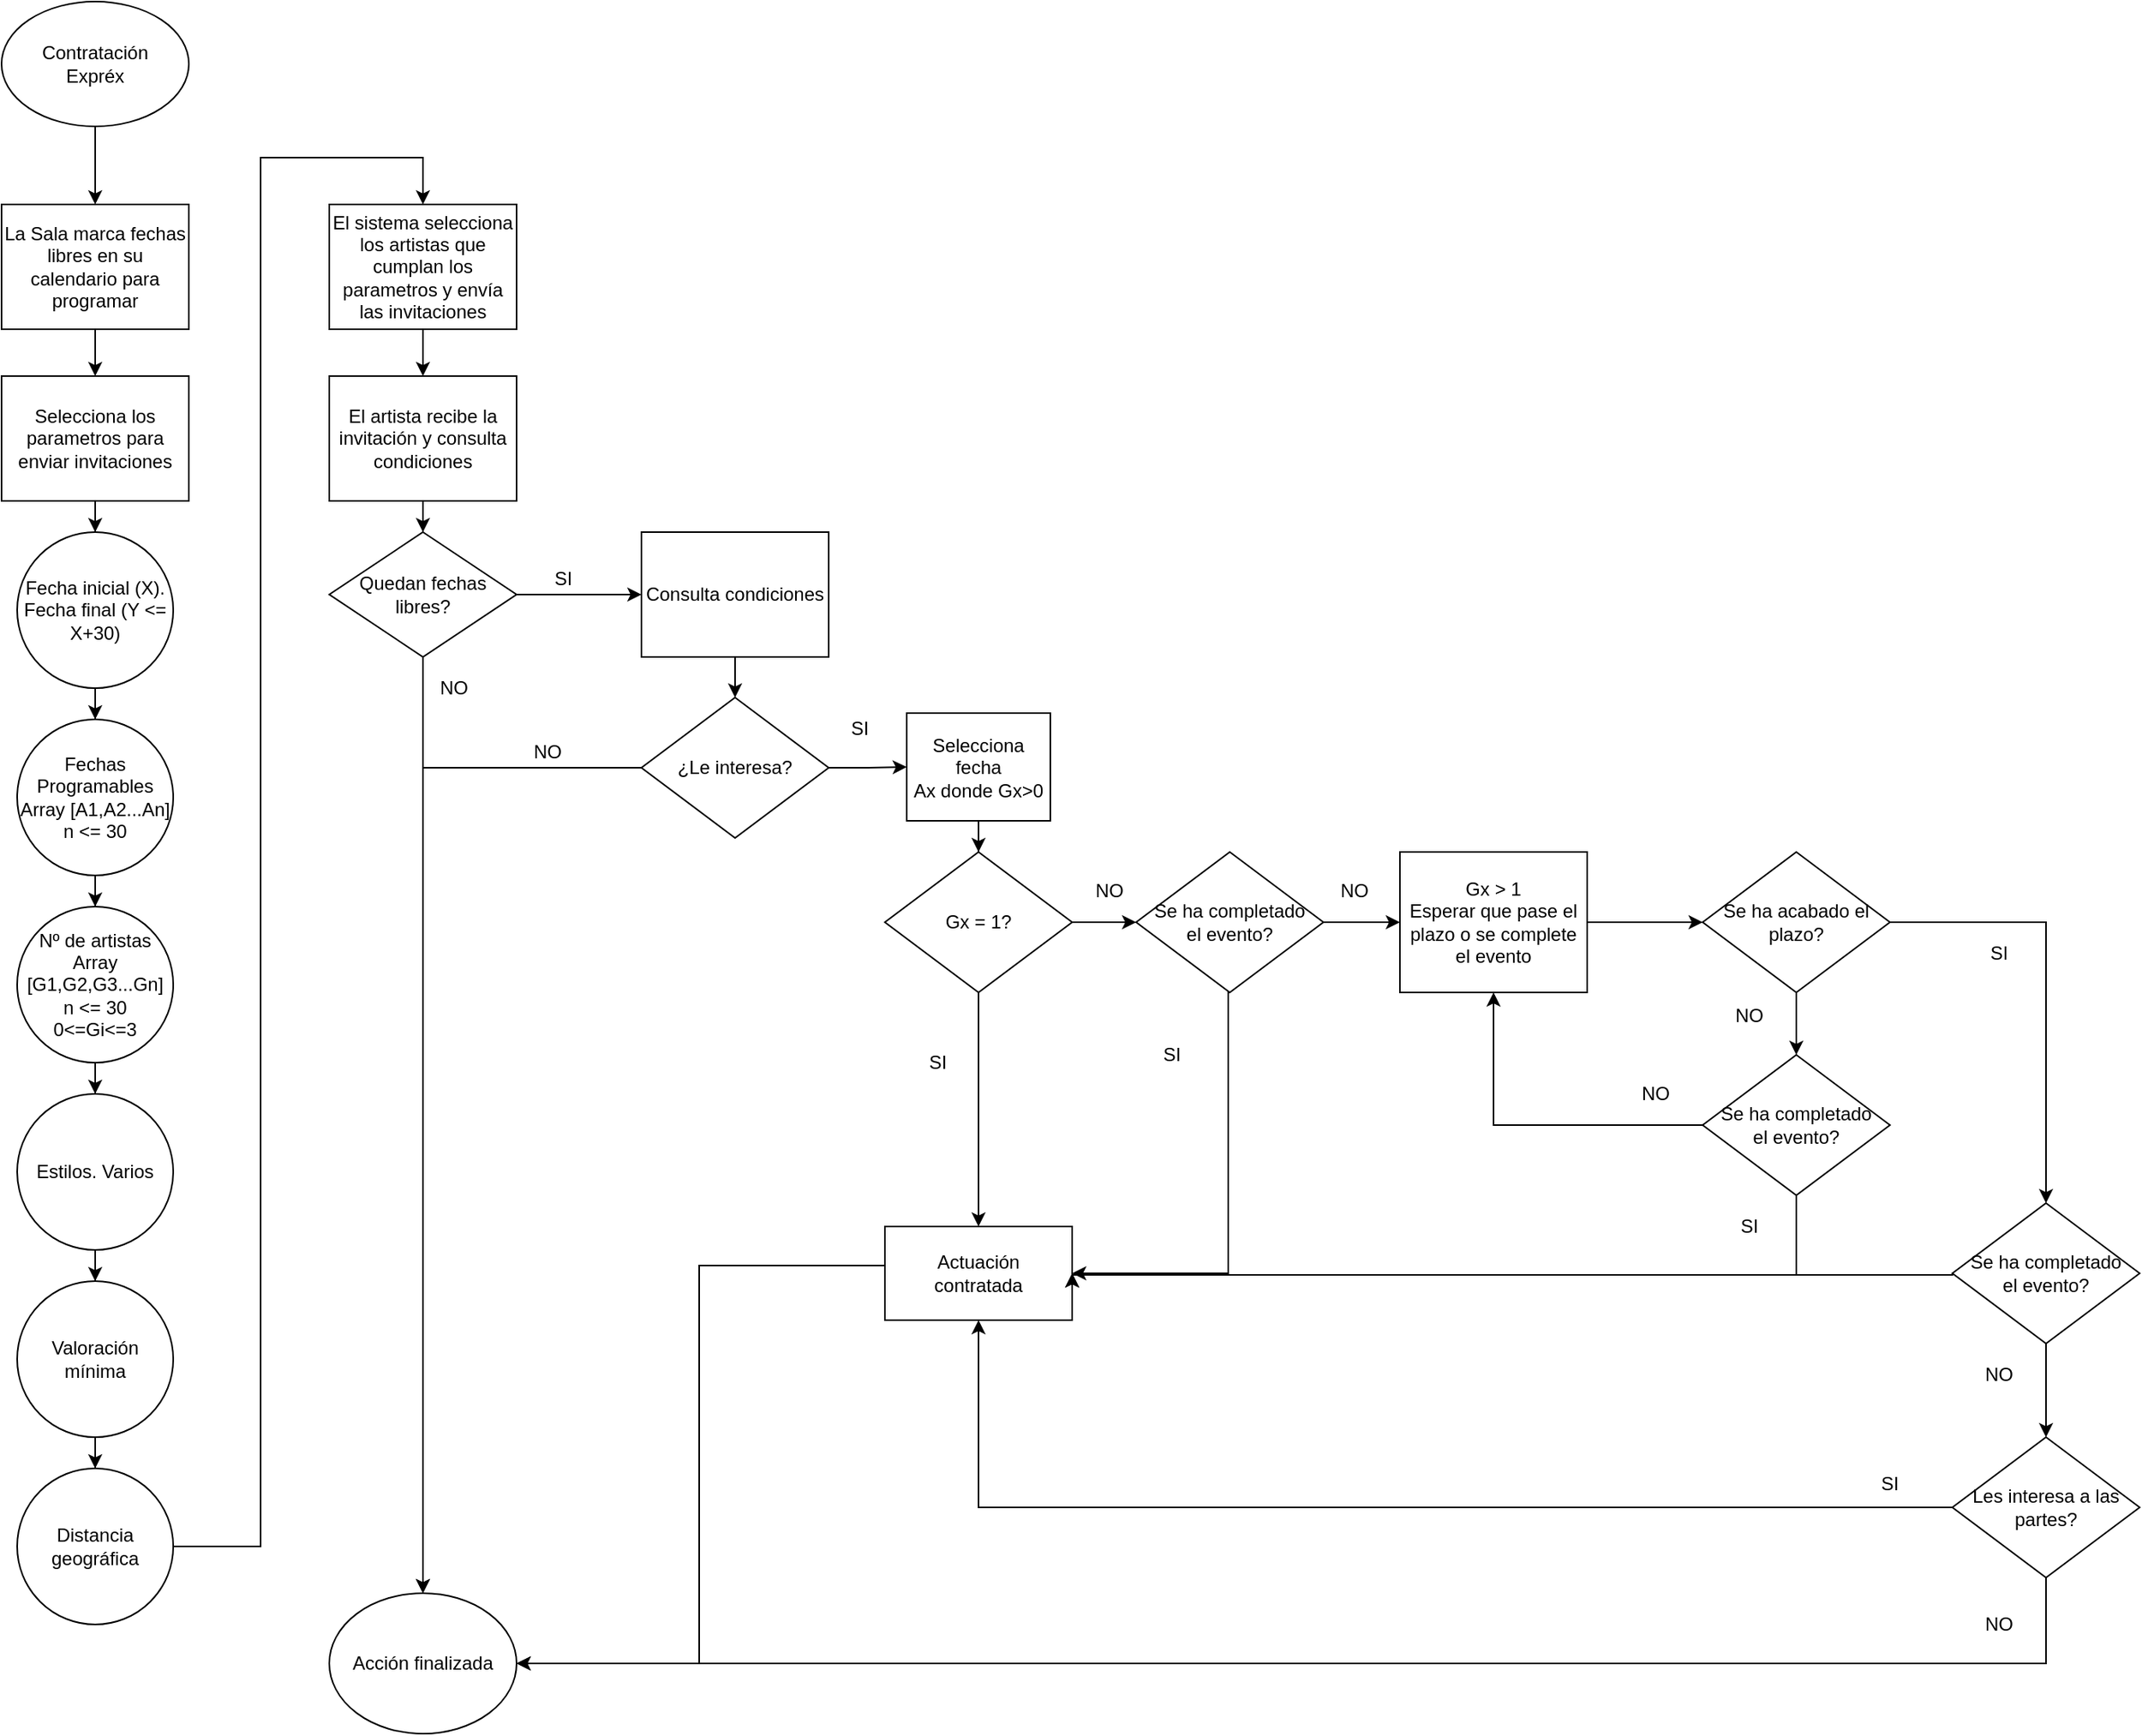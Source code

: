 <mxfile version="25.0.2">
  <diagram id="08364719-37a2-eb97-390a-0d10137c96f5" name="Page-1">
    <mxGraphModel dx="1434" dy="854" grid="1" gridSize="10" guides="1" tooltips="1" connect="1" arrows="1" fold="1" page="1" pageScale="1" pageWidth="827" pageHeight="1169" background="#ffffff" math="0" shadow="0">
      <root>
        <mxCell id="0" />
        <mxCell id="1" parent="0" />
        <mxCell id="4" value="" style="edgeStyle=orthogonalEdgeStyle;rounded=0;html=1;jettySize=auto;orthogonalLoop=1;" parent="1" source="2" target="3" edge="1">
          <mxGeometry relative="1" as="geometry" />
        </mxCell>
        <mxCell id="2" value="Contratación&lt;div&gt;Expréx&lt;/div&gt;" style="ellipse;whiteSpace=wrap;html=1;" parent="1" vertex="1">
          <mxGeometry x="100" y="30" width="120" height="80" as="geometry" />
        </mxCell>
        <mxCell id="7" value="" style="edgeStyle=orthogonalEdgeStyle;rounded=0;html=1;jettySize=auto;orthogonalLoop=1;" parent="1" source="3" target="6" edge="1">
          <mxGeometry relative="1" as="geometry" />
        </mxCell>
        <mxCell id="3" value="La Sala marca fechas libres en su calendario para programar" style="rectangle;whiteSpace=wrap;html=1;" parent="1" vertex="1">
          <mxGeometry x="100" y="160" width="120" height="80" as="geometry" />
        </mxCell>
        <mxCell id="24" value="" style="edgeStyle=orthogonalEdgeStyle;rounded=0;html=1;jettySize=auto;orthogonalLoop=1;" parent="1" source="6" target="23" edge="1">
          <mxGeometry relative="1" as="geometry" />
        </mxCell>
        <mxCell id="6" value="Selecciona los parametros para enviar invitaciones" style="rectangle;whiteSpace=wrap;html=1;" parent="1" vertex="1">
          <mxGeometry x="100" y="270" width="120" height="80" as="geometry" />
        </mxCell>
        <mxCell id="28" value="" style="edgeStyle=orthogonalEdgeStyle;rounded=0;html=1;jettySize=auto;orthogonalLoop=1;" parent="1" source="23" target="27" edge="1">
          <mxGeometry relative="1" as="geometry" />
        </mxCell>
        <mxCell id="23" value="Fecha inicial (X).&lt;div&gt;Fecha final&amp;nbsp;&lt;span&gt;(Y &amp;lt;= X+30&lt;/span&gt;&lt;span&gt;)&lt;/span&gt;&lt;/div&gt;" style="ellipse;whiteSpace=wrap;html=1;aspect=fixed;" parent="1" vertex="1">
          <mxGeometry x="110" y="370" width="100" height="100" as="geometry" />
        </mxCell>
        <mxCell id="36" value="" style="edgeStyle=orthogonalEdgeStyle;rounded=0;html=1;jettySize=auto;orthogonalLoop=1;" parent="1" source="27" target="35" edge="1">
          <mxGeometry relative="1" as="geometry" />
        </mxCell>
        <mxCell id="27" value="Fechas Programables&lt;div&gt;Array [A1,A2...An]&lt;/div&gt;&lt;div&gt;n &amp;lt;= 30&lt;/div&gt;" style="ellipse;whiteSpace=wrap;html=1;aspect=fixed;" parent="1" vertex="1">
          <mxGeometry x="110" y="490" width="100" height="100" as="geometry" />
        </mxCell>
        <mxCell id="37" style="edgeStyle=orthogonalEdgeStyle;rounded=0;html=1;jettySize=auto;orthogonalLoop=1;entryX=0.5;entryY=0;" parent="1" source="35" target="29" edge="1">
          <mxGeometry relative="1" as="geometry">
            <mxPoint x="160" y="740" as="targetPoint" />
            <Array as="points" />
          </mxGeometry>
        </mxCell>
        <mxCell id="35" value="Nº de artistas&lt;div&gt;Array [G1,G2,G3...Gn]&lt;/div&gt;&lt;div&gt;n &amp;lt;= 30&lt;/div&gt;&lt;div&gt;0&amp;lt;=Gi&amp;lt;=3&lt;/div&gt;" style="ellipse;whiteSpace=wrap;html=1;aspect=fixed;" parent="1" vertex="1">
          <mxGeometry x="110" y="610" width="100" height="100" as="geometry" />
        </mxCell>
        <mxCell id="32" value="" style="edgeStyle=orthogonalEdgeStyle;rounded=0;html=1;jettySize=auto;orthogonalLoop=1;" parent="1" source="29" target="31" edge="1">
          <mxGeometry relative="1" as="geometry" />
        </mxCell>
        <mxCell id="29" value="Estilos. Varios" style="ellipse;whiteSpace=wrap;html=1;aspect=fixed;" parent="1" vertex="1">
          <mxGeometry x="110" y="730" width="100" height="100" as="geometry" />
        </mxCell>
        <mxCell id="34" value="" style="edgeStyle=orthogonalEdgeStyle;rounded=0;html=1;jettySize=auto;orthogonalLoop=1;" parent="1" source="31" target="33" edge="1">
          <mxGeometry relative="1" as="geometry" />
        </mxCell>
        <mxCell id="31" value="Valoración mínima" style="ellipse;whiteSpace=wrap;html=1;aspect=fixed;" parent="1" vertex="1">
          <mxGeometry x="110" y="850" width="100" height="100" as="geometry" />
        </mxCell>
        <mxCell id="38" style="edgeStyle=orthogonalEdgeStyle;rounded=0;html=1;jettySize=auto;orthogonalLoop=1;entryX=0.5;entryY=0;" parent="1" source="33" target="9" edge="1">
          <mxGeometry relative="1" as="geometry">
            <mxPoint x="240" y="1020" as="targetPoint" />
            <Array as="points">
              <mxPoint x="266" y="1020" />
              <mxPoint x="266" y="130" />
              <mxPoint x="370" y="130" />
            </Array>
          </mxGeometry>
        </mxCell>
        <mxCell id="33" value="Distancia geográfica" style="ellipse;whiteSpace=wrap;html=1;aspect=fixed;" parent="1" vertex="1">
          <mxGeometry x="110" y="970" width="100" height="100" as="geometry" />
        </mxCell>
        <mxCell id="12" value="" style="edgeStyle=orthogonalEdgeStyle;rounded=0;html=1;jettySize=auto;orthogonalLoop=1;" parent="1" source="9" target="11" edge="1">
          <mxGeometry relative="1" as="geometry" />
        </mxCell>
        <mxCell id="9" value="El sistema selecciona los artistas que cumplan los parametros y envía las invitaciones" style="rectangle;whiteSpace=wrap;html=1;" parent="1" vertex="1">
          <mxGeometry x="310" y="160" width="120" height="80" as="geometry" />
        </mxCell>
        <mxCell id="14" value="" style="edgeStyle=orthogonalEdgeStyle;rounded=0;html=1;jettySize=auto;orthogonalLoop=1;entryX=0.5;entryY=0;" parent="1" target="13" edge="1">
          <mxGeometry relative="1" as="geometry">
            <mxPoint x="553" y="410" as="sourcePoint" />
            <mxPoint x="553" y="410" as="targetPoint" />
            <Array as="points">
              <mxPoint x="553" y="410" />
            </Array>
          </mxGeometry>
        </mxCell>
        <mxCell id="48" value="" style="edgeStyle=orthogonalEdgeStyle;rounded=0;html=1;jettySize=auto;orthogonalLoop=1;" parent="1" source="11" target="47" edge="1">
          <mxGeometry relative="1" as="geometry" />
        </mxCell>
        <mxCell id="11" value="El artista recibe la invitación y consulta condiciones" style="rectangle;whiteSpace=wrap;html=1;" parent="1" vertex="1">
          <mxGeometry x="310" y="270" width="120" height="80" as="geometry" />
        </mxCell>
        <mxCell id="52" value="" style="edgeStyle=orthogonalEdgeStyle;rounded=0;html=1;jettySize=auto;orthogonalLoop=1;" parent="1" source="47" target="51" edge="1">
          <mxGeometry relative="1" as="geometry" />
        </mxCell>
        <mxCell id="54" value="" style="edgeStyle=orthogonalEdgeStyle;rounded=0;html=1;jettySize=auto;orthogonalLoop=1;entryX=0.5;entryY=0;" parent="1" source="47" target="16" edge="1">
          <mxGeometry relative="1" as="geometry">
            <mxPoint x="370" y="530" as="targetPoint" />
            <Array as="points" />
          </mxGeometry>
        </mxCell>
        <mxCell id="47" value="Quedan fechas libres?" style="rhombus;whiteSpace=wrap;html=1;" parent="1" vertex="1">
          <mxGeometry x="310" y="370" width="120" height="80" as="geometry" />
        </mxCell>
        <mxCell id="51" value="Consulta condiciones" style="rectangle;whiteSpace=wrap;html=1;" parent="1" vertex="1">
          <mxGeometry x="510" y="370" width="120" height="80" as="geometry" />
        </mxCell>
        <mxCell id="17" value="" style="edgeStyle=orthogonalEdgeStyle;rounded=0;html=1;jettySize=auto;orthogonalLoop=1;" parent="1" source="13" target="16" edge="1">
          <mxGeometry relative="1" as="geometry" />
        </mxCell>
        <mxCell id="20" value="" style="edgeStyle=orthogonalEdgeStyle;rounded=0;html=1;jettySize=auto;orthogonalLoop=1;entryX=0;entryY=0.5;" parent="1" source="13" target="19" edge="1">
          <mxGeometry relative="1" as="geometry">
            <mxPoint x="670" y="521" as="targetPoint" />
            <Array as="points">
              <mxPoint x="655" y="521" />
              <mxPoint x="655" y="521" />
            </Array>
          </mxGeometry>
        </mxCell>
        <mxCell id="13" value="¿Le interesa?" style="rhombus;whiteSpace=wrap;html=1;" parent="1" vertex="1">
          <mxGeometry x="510" y="476" width="120" height="90" as="geometry" />
        </mxCell>
        <mxCell id="40" value="" style="edgeStyle=orthogonalEdgeStyle;rounded=0;html=1;jettySize=auto;orthogonalLoop=1;" parent="1" source="19" target="39" edge="1">
          <mxGeometry relative="1" as="geometry" />
        </mxCell>
        <mxCell id="19" value="Selecciona fecha&lt;div&gt;Ax donde Gx&amp;gt;0&lt;/div&gt;" style="rectangle;whiteSpace=wrap;html=1;" parent="1" vertex="1">
          <mxGeometry x="680" y="486" width="92" height="69" as="geometry" />
        </mxCell>
        <mxCell id="57" value="" style="edgeStyle=orthogonalEdgeStyle;rounded=0;html=1;jettySize=auto;orthogonalLoop=1;entryX=0.5;entryY=0;" parent="1" source="39" target="60" edge="1">
          <mxGeometry relative="1" as="geometry">
            <mxPoint x="726" y="745" as="targetPoint" />
            <Array as="points" />
          </mxGeometry>
        </mxCell>
        <mxCell id="110" value="" style="edgeStyle=orthogonalEdgeStyle;rounded=0;html=1;jettySize=auto;orthogonalLoop=1;" parent="1" source="39" target="109" edge="1">
          <mxGeometry relative="1" as="geometry" />
        </mxCell>
        <mxCell id="39" value="Gx = 1?" style="rhombus;whiteSpace=wrap;html=1;" parent="1" vertex="1">
          <mxGeometry x="666" y="575" width="120" height="90" as="geometry" />
        </mxCell>
        <mxCell id="111" value="" style="edgeStyle=orthogonalEdgeStyle;rounded=0;html=1;jettySize=auto;orthogonalLoop=1;" parent="1" source="109" target="44" edge="1">
          <mxGeometry relative="1" as="geometry" />
        </mxCell>
        <mxCell id="113" value="" style="edgeStyle=orthogonalEdgeStyle;rounded=0;html=1;jettySize=auto;orthogonalLoop=1;entryX=1;entryY=0.5;exitX=0.5;exitY=1;" parent="1" source="109" target="60" edge="1">
          <mxGeometry relative="1" as="geometry">
            <mxPoint x="887.0" y="745" as="targetPoint" />
            <Array as="points">
              <mxPoint x="886" y="845" />
            </Array>
          </mxGeometry>
        </mxCell>
        <mxCell id="109" value="Se ha completado&lt;div&gt;el evento?&lt;/div&gt;" style="rhombus;whiteSpace=wrap;html=1;" parent="1" vertex="1">
          <mxGeometry x="827" y="575" width="120" height="90" as="geometry" />
        </mxCell>
        <mxCell id="69" value="" style="edgeStyle=orthogonalEdgeStyle;rounded=0;html=1;jettySize=auto;orthogonalLoop=1;entryX=0;entryY=0.5;" parent="1" source="44" target="70" edge="1">
          <mxGeometry relative="1" as="geometry">
            <mxPoint x="1180" y="620" as="targetPoint" />
            <Array as="points">
              <mxPoint x="1180" y="620" />
            </Array>
          </mxGeometry>
        </mxCell>
        <mxCell id="44" value="Gx &amp;gt; 1&lt;div&gt;Esperar que pase el plazo o se complete&lt;/div&gt;&lt;div&gt;el evento&lt;/div&gt;" style="rectangle;whiteSpace=wrap;html=1;" parent="1" vertex="1">
          <mxGeometry x="996" y="575" width="120" height="90" as="geometry" />
        </mxCell>
        <mxCell id="16" value="Acción finalizada" style="ellipse;whiteSpace=wrap;html=1;" parent="1" vertex="1">
          <mxGeometry x="310" y="1050" width="120" height="90" as="geometry" />
        </mxCell>
        <mxCell id="18" value="NO" style="text;html=1;strokeColor=none;fillColor=none;align=center;verticalAlign=middle;whiteSpace=wrap;rounded=0;" parent="1" vertex="1">
          <mxGeometry x="430" y="501" width="40" height="20" as="geometry" />
        </mxCell>
        <mxCell id="21" style="edgeStyle=orthogonalEdgeStyle;rounded=0;html=1;exitX=0.5;exitY=0;entryX=0.5;entryY=0;jettySize=auto;orthogonalLoop=1;" parent="1" source="18" target="18" edge="1">
          <mxGeometry relative="1" as="geometry" />
        </mxCell>
        <mxCell id="22" value="SI" style="text;html=1;strokeColor=none;fillColor=none;align=center;verticalAlign=middle;whiteSpace=wrap;rounded=0;" parent="1" vertex="1">
          <mxGeometry x="630" y="486" width="40" height="20" as="geometry" />
        </mxCell>
        <mxCell id="43" value="NO" style="text;html=1;strokeColor=none;fillColor=none;align=center;verticalAlign=middle;whiteSpace=wrap;rounded=0;" parent="1" vertex="1">
          <mxGeometry x="790" y="590" width="40" height="20" as="geometry" />
        </mxCell>
        <mxCell id="49" value="SI" style="text;html=1;strokeColor=none;fillColor=none;align=center;verticalAlign=middle;whiteSpace=wrap;rounded=0;" parent="1" vertex="1">
          <mxGeometry x="440" y="390" width="40" height="20" as="geometry" />
        </mxCell>
        <mxCell id="55" value="NO" style="text;html=1;strokeColor=none;fillColor=none;align=center;verticalAlign=middle;whiteSpace=wrap;rounded=0;" parent="1" vertex="1">
          <mxGeometry x="370" y="460" width="40" height="20" as="geometry" />
        </mxCell>
        <mxCell id="58" value="SI" style="text;html=1;strokeColor=none;fillColor=none;align=center;verticalAlign=middle;whiteSpace=wrap;rounded=0;" parent="1" vertex="1">
          <mxGeometry x="680" y="700" width="40" height="20" as="geometry" />
        </mxCell>
        <mxCell id="62" value="" style="edgeStyle=orthogonalEdgeStyle;rounded=0;html=1;jettySize=auto;orthogonalLoop=1;entryX=1;entryY=0.5;exitX=0;exitY=0.5;" parent="1" source="60" target="16" edge="1">
          <mxGeometry relative="1" as="geometry">
            <mxPoint x="540" y="1120" as="targetPoint" />
            <Array as="points">
              <mxPoint x="666" y="840" />
              <mxPoint x="547" y="840" />
              <mxPoint x="547" y="1095" />
            </Array>
          </mxGeometry>
        </mxCell>
        <mxCell id="60" value="Actuación&lt;div&gt;&lt;span style=&quot;line-height: 1.2&quot;&gt;contratada&lt;/span&gt;&lt;/div&gt;" style="rounded=0;whiteSpace=wrap;html=1;" parent="1" vertex="1">
          <mxGeometry x="666" y="815" width="120" height="60" as="geometry" />
        </mxCell>
        <mxCell id="67" value="SI" style="text;html=1;strokeColor=none;fillColor=none;align=center;verticalAlign=middle;whiteSpace=wrap;rounded=0;" parent="1" vertex="1">
          <mxGeometry x="830" y="695" width="40" height="20" as="geometry" />
        </mxCell>
        <mxCell id="72" value="" style="edgeStyle=orthogonalEdgeStyle;rounded=0;html=1;jettySize=auto;orthogonalLoop=1;" parent="1" source="70" target="71" edge="1">
          <mxGeometry relative="1" as="geometry" />
        </mxCell>
        <mxCell id="99" value="" style="edgeStyle=orthogonalEdgeStyle;rounded=0;html=1;jettySize=auto;orthogonalLoop=1;" parent="1" source="70" target="98" edge="1">
          <mxGeometry relative="1" as="geometry" />
        </mxCell>
        <mxCell id="70" value="Se ha acabado el plazo?" style="rhombus;whiteSpace=wrap;html=1;" parent="1" vertex="1">
          <mxGeometry x="1190" y="575" width="120" height="90" as="geometry" />
        </mxCell>
        <mxCell id="102" value="" style="edgeStyle=orthogonalEdgeStyle;rounded=0;html=1;jettySize=auto;orthogonalLoop=1;entryX=1;entryY=0.5;exitX=0.5;exitY=1;" parent="1" source="98" target="60" edge="1">
          <mxGeometry relative="1" as="geometry">
            <mxPoint x="1250" y="875" as="targetPoint" />
            <Array as="points">
              <mxPoint x="1250" y="846" />
            </Array>
          </mxGeometry>
        </mxCell>
        <mxCell id="104" value="" style="edgeStyle=orthogonalEdgeStyle;rounded=0;html=1;jettySize=auto;orthogonalLoop=1;entryX=0.5;entryY=1;" parent="1" source="98" target="44" edge="1">
          <mxGeometry relative="1" as="geometry">
            <mxPoint x="1110" y="750" as="targetPoint" />
            <Array as="points">
              <mxPoint x="1056" y="750" />
            </Array>
          </mxGeometry>
        </mxCell>
        <mxCell id="98" value="Se ha completado&lt;div&gt;el evento?&lt;/div&gt;" style="rhombus;whiteSpace=wrap;html=1;" parent="1" vertex="1">
          <mxGeometry x="1190" y="705" width="120" height="90" as="geometry" />
        </mxCell>
        <mxCell id="76" value="" style="edgeStyle=orthogonalEdgeStyle;rounded=0;html=1;jettySize=auto;orthogonalLoop=1;entryX=1;entryY=0.5;exitX=0;exitY=0.5;" parent="1" source="71" target="60" edge="1">
          <mxGeometry relative="1" as="geometry">
            <mxPoint x="1450" y="745" as="targetPoint" />
            <Array as="points">
              <mxPoint x="1270" y="846" />
              <mxPoint x="1270" y="846" />
            </Array>
          </mxGeometry>
        </mxCell>
        <mxCell id="80" value="" style="edgeStyle=orthogonalEdgeStyle;rounded=0;html=1;jettySize=auto;orthogonalLoop=1;" parent="1" source="71" target="79" edge="1">
          <mxGeometry relative="1" as="geometry" />
        </mxCell>
        <mxCell id="71" value="Se ha completado&lt;div&gt;el evento?&lt;/div&gt;" style="rhombus;whiteSpace=wrap;html=1;" parent="1" vertex="1">
          <mxGeometry x="1350" y="800" width="120" height="90" as="geometry" />
        </mxCell>
        <mxCell id="84" value="" style="edgeStyle=orthogonalEdgeStyle;rounded=0;html=1;jettySize=auto;orthogonalLoop=1;entryX=0.5;entryY=1;exitX=0;exitY=0.5;" parent="1" source="79" target="60" edge="1">
          <mxGeometry relative="1" as="geometry">
            <mxPoint x="1110" y="950" as="targetPoint" />
            <Array as="points">
              <mxPoint x="726" y="995" />
            </Array>
          </mxGeometry>
        </mxCell>
        <mxCell id="79" value="Les interesa a las partes?" style="rhombus;whiteSpace=wrap;html=1;" parent="1" vertex="1">
          <mxGeometry x="1350" y="950" width="120" height="90" as="geometry" />
        </mxCell>
        <mxCell id="90" value="" style="edgeStyle=orthogonalEdgeStyle;rounded=0;html=1;jettySize=auto;orthogonalLoop=1;exitX=0.5;exitY=1;entryX=1;entryY=0.5;" parent="1" source="79" target="16" edge="1">
          <mxGeometry relative="1" as="geometry">
            <mxPoint x="1189.706" y="1095" as="sourcePoint" />
            <mxPoint x="500" y="1040" as="targetPoint" />
            <Array as="points">
              <mxPoint x="1410" y="1095" />
            </Array>
          </mxGeometry>
        </mxCell>
        <mxCell id="74" value="SI" style="text;html=1;strokeColor=none;fillColor=none;align=center;verticalAlign=middle;whiteSpace=wrap;rounded=0;" parent="1" vertex="1">
          <mxGeometry x="1360" y="630" width="40" height="20" as="geometry" />
        </mxCell>
        <mxCell id="77" value="SI" style="text;html=1;strokeColor=none;fillColor=none;align=center;verticalAlign=middle;whiteSpace=wrap;rounded=0;" parent="1" vertex="1">
          <mxGeometry x="1200" y="805" width="40" height="20" as="geometry" />
        </mxCell>
        <mxCell id="81" value="NO" style="text;html=1;strokeColor=none;fillColor=none;align=center;verticalAlign=middle;whiteSpace=wrap;rounded=0;" parent="1" vertex="1">
          <mxGeometry x="1360" y="900" width="40" height="20" as="geometry" />
        </mxCell>
        <mxCell id="85" value="SI" style="text;html=1;strokeColor=none;fillColor=none;align=center;verticalAlign=middle;whiteSpace=wrap;rounded=0;" parent="1" vertex="1">
          <mxGeometry x="1290" y="970" width="40" height="20" as="geometry" />
        </mxCell>
        <mxCell id="88" value="NO" style="text;html=1;strokeColor=none;fillColor=none;align=center;verticalAlign=middle;whiteSpace=wrap;rounded=0;" parent="1" vertex="1">
          <mxGeometry x="1360" y="1060" width="40" height="20" as="geometry" />
        </mxCell>
        <mxCell id="94" value="NO" style="text;html=1;strokeColor=none;fillColor=none;align=center;verticalAlign=middle;whiteSpace=wrap;rounded=0;" parent="1" vertex="1">
          <mxGeometry x="1200" y="670" width="40" height="20" as="geometry" />
        </mxCell>
        <mxCell id="105" value="NO" style="text;html=1;strokeColor=none;fillColor=none;align=center;verticalAlign=middle;whiteSpace=wrap;rounded=0;" parent="1" vertex="1">
          <mxGeometry x="1140" y="720" width="40" height="20" as="geometry" />
        </mxCell>
        <mxCell id="115" value="NO" style="text;html=1;strokeColor=none;fillColor=none;align=center;verticalAlign=middle;whiteSpace=wrap;rounded=0;" parent="1" vertex="1">
          <mxGeometry x="947" y="590" width="40" height="20" as="geometry" />
        </mxCell>
      </root>
    </mxGraphModel>
  </diagram>
</mxfile>
